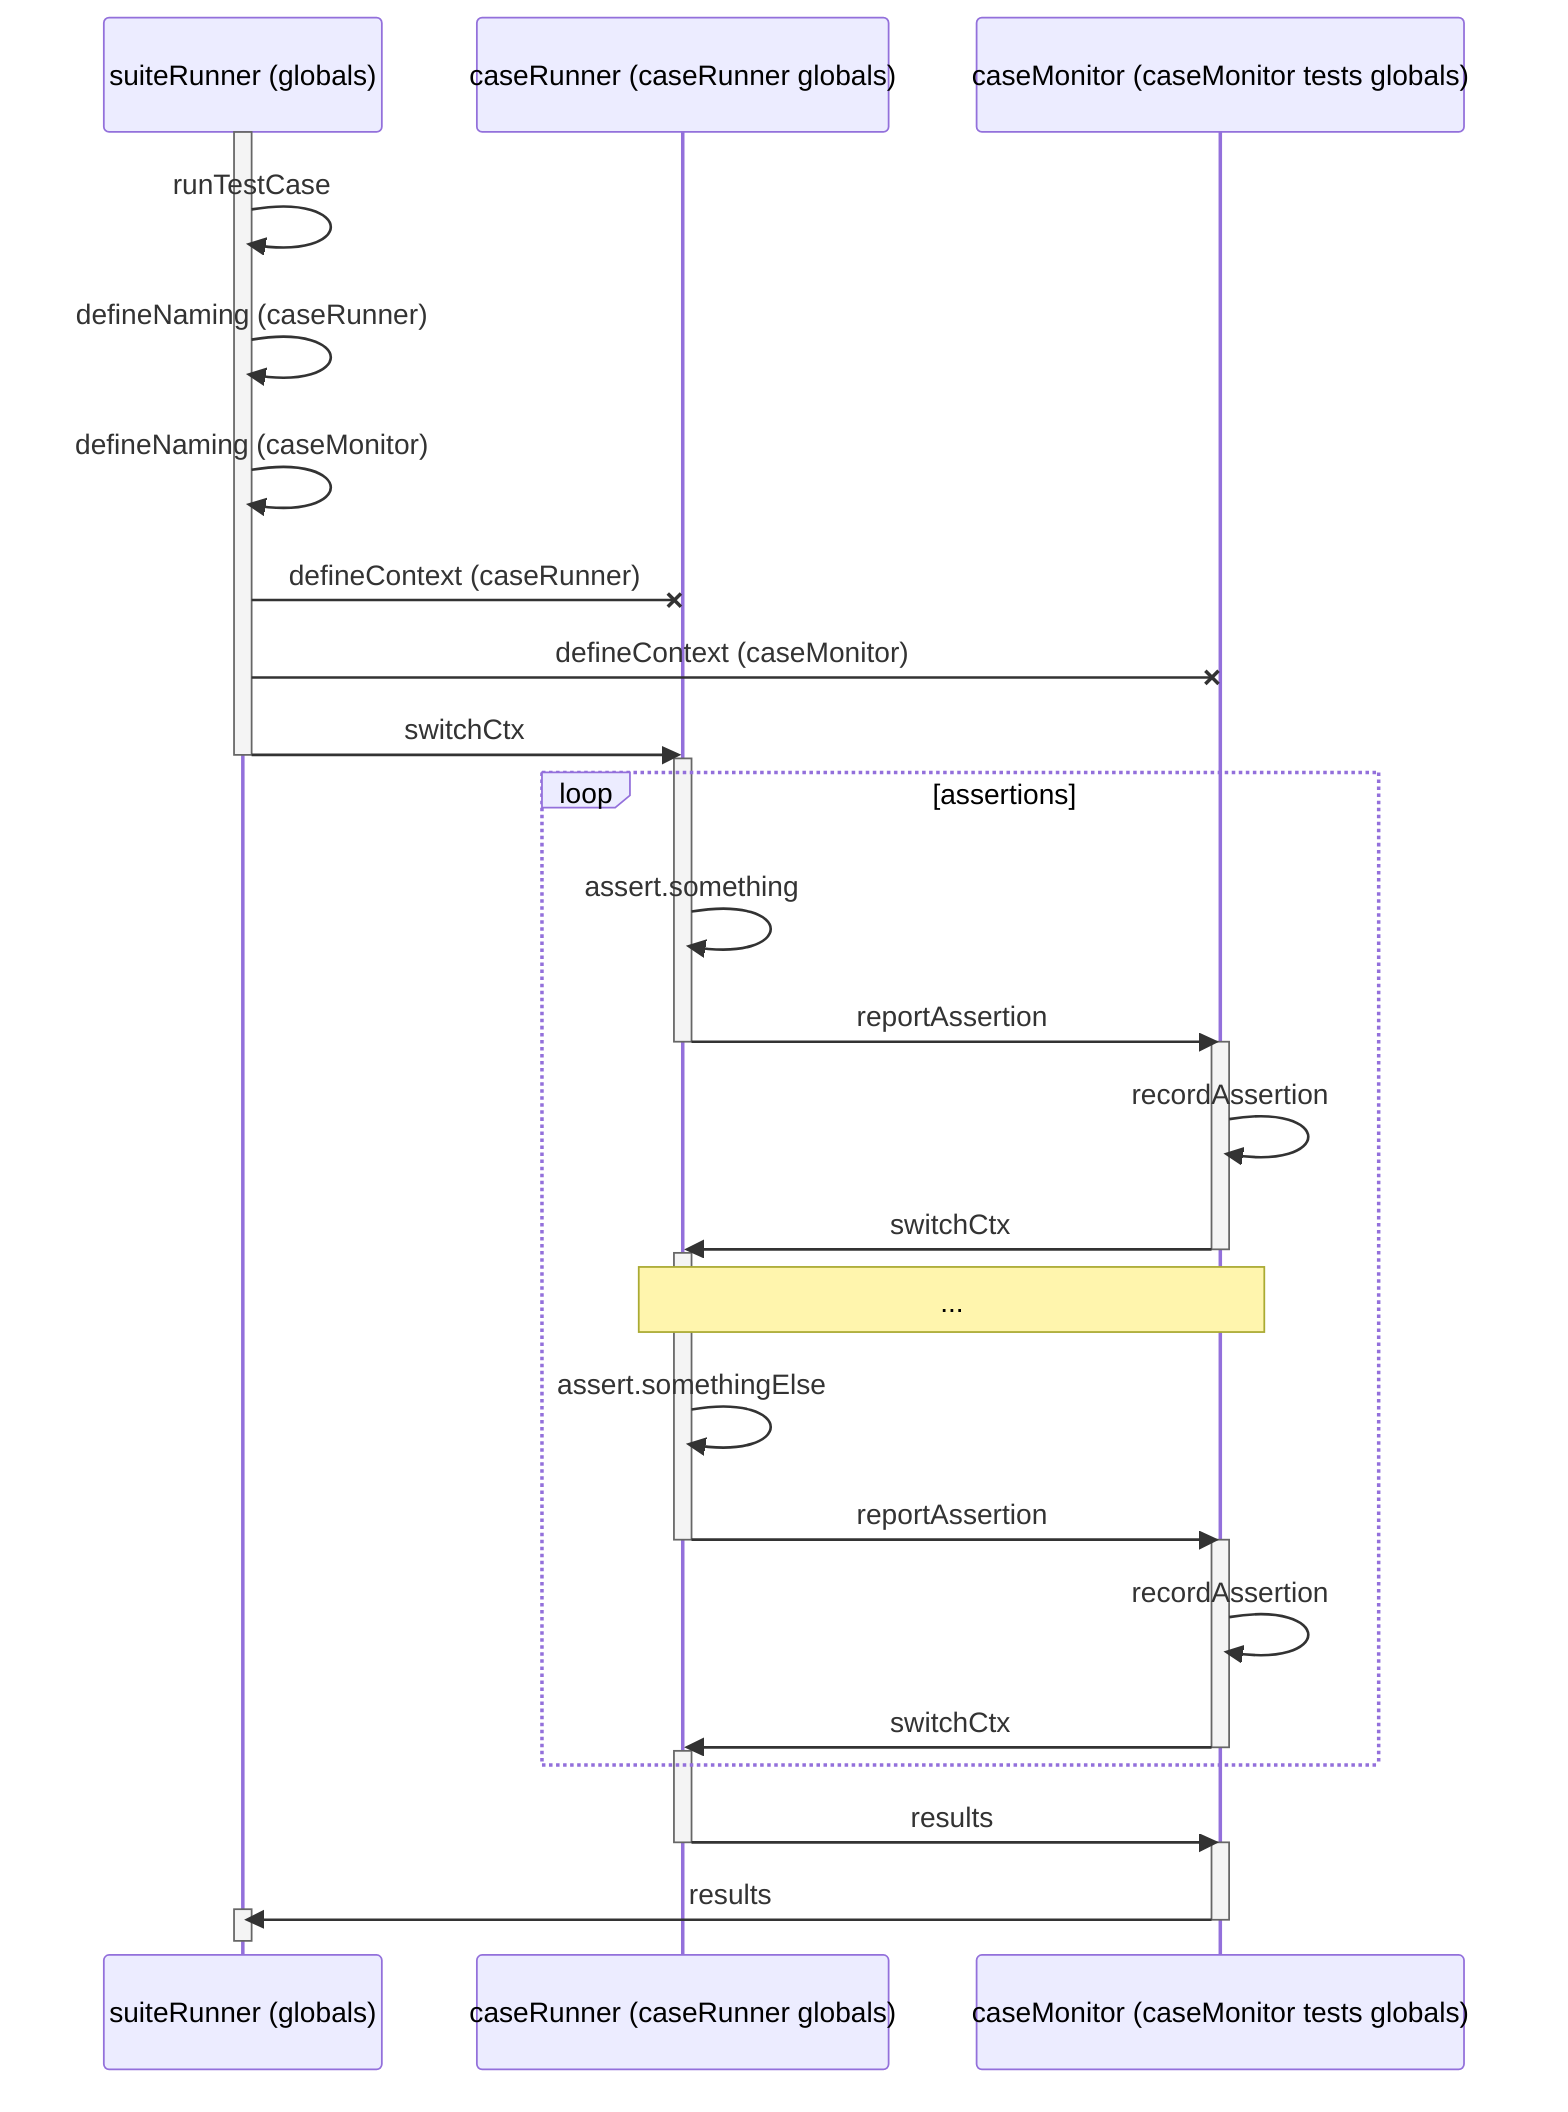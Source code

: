 sequenceDiagram
  participant sr as suiteRunner (globals)
  participant cr as caseRunner (caseRunner globals)
  participant cm as caseMonitor (caseMonitor tests globals)

  %% specify context switches
  activate sr
  sr  ->> sr : runTestCase
  sr  ->> sr : defineNaming (caseRunner)
  sr  ->> sr : defineNaming (caseMonitor)
  sr  -X cr : defineContext (caseRunner)
  sr  -X cm : defineContext (caseMonitor)
  sr  ->> cr : switchCtx
  deactivate sr
  activate cr
  loop assertions
    cr ->> cr : assert.something
    cr ->> cm : reportAssertion
    deactivate cr
    activate cm
    cm ->> cm : recordAssertion
    cm ->> cr : switchCtx
    deactivate cm
    activate cr
    note over cr,cm :     ...
    cr ->> cr : assert.somethingElse
    cr ->> cm : reportAssertion
    deactivate cr
    activate cm
    cm ->> cm : recordAssertion
    cm ->> cr : switchCtx
    deactivate cm
    activate cr
  end
  cr ->> cm : results
  deactivate cr
  activate cm
  cm ->> sr : results
  deactivate cm
  activate sr
  deactivate sr